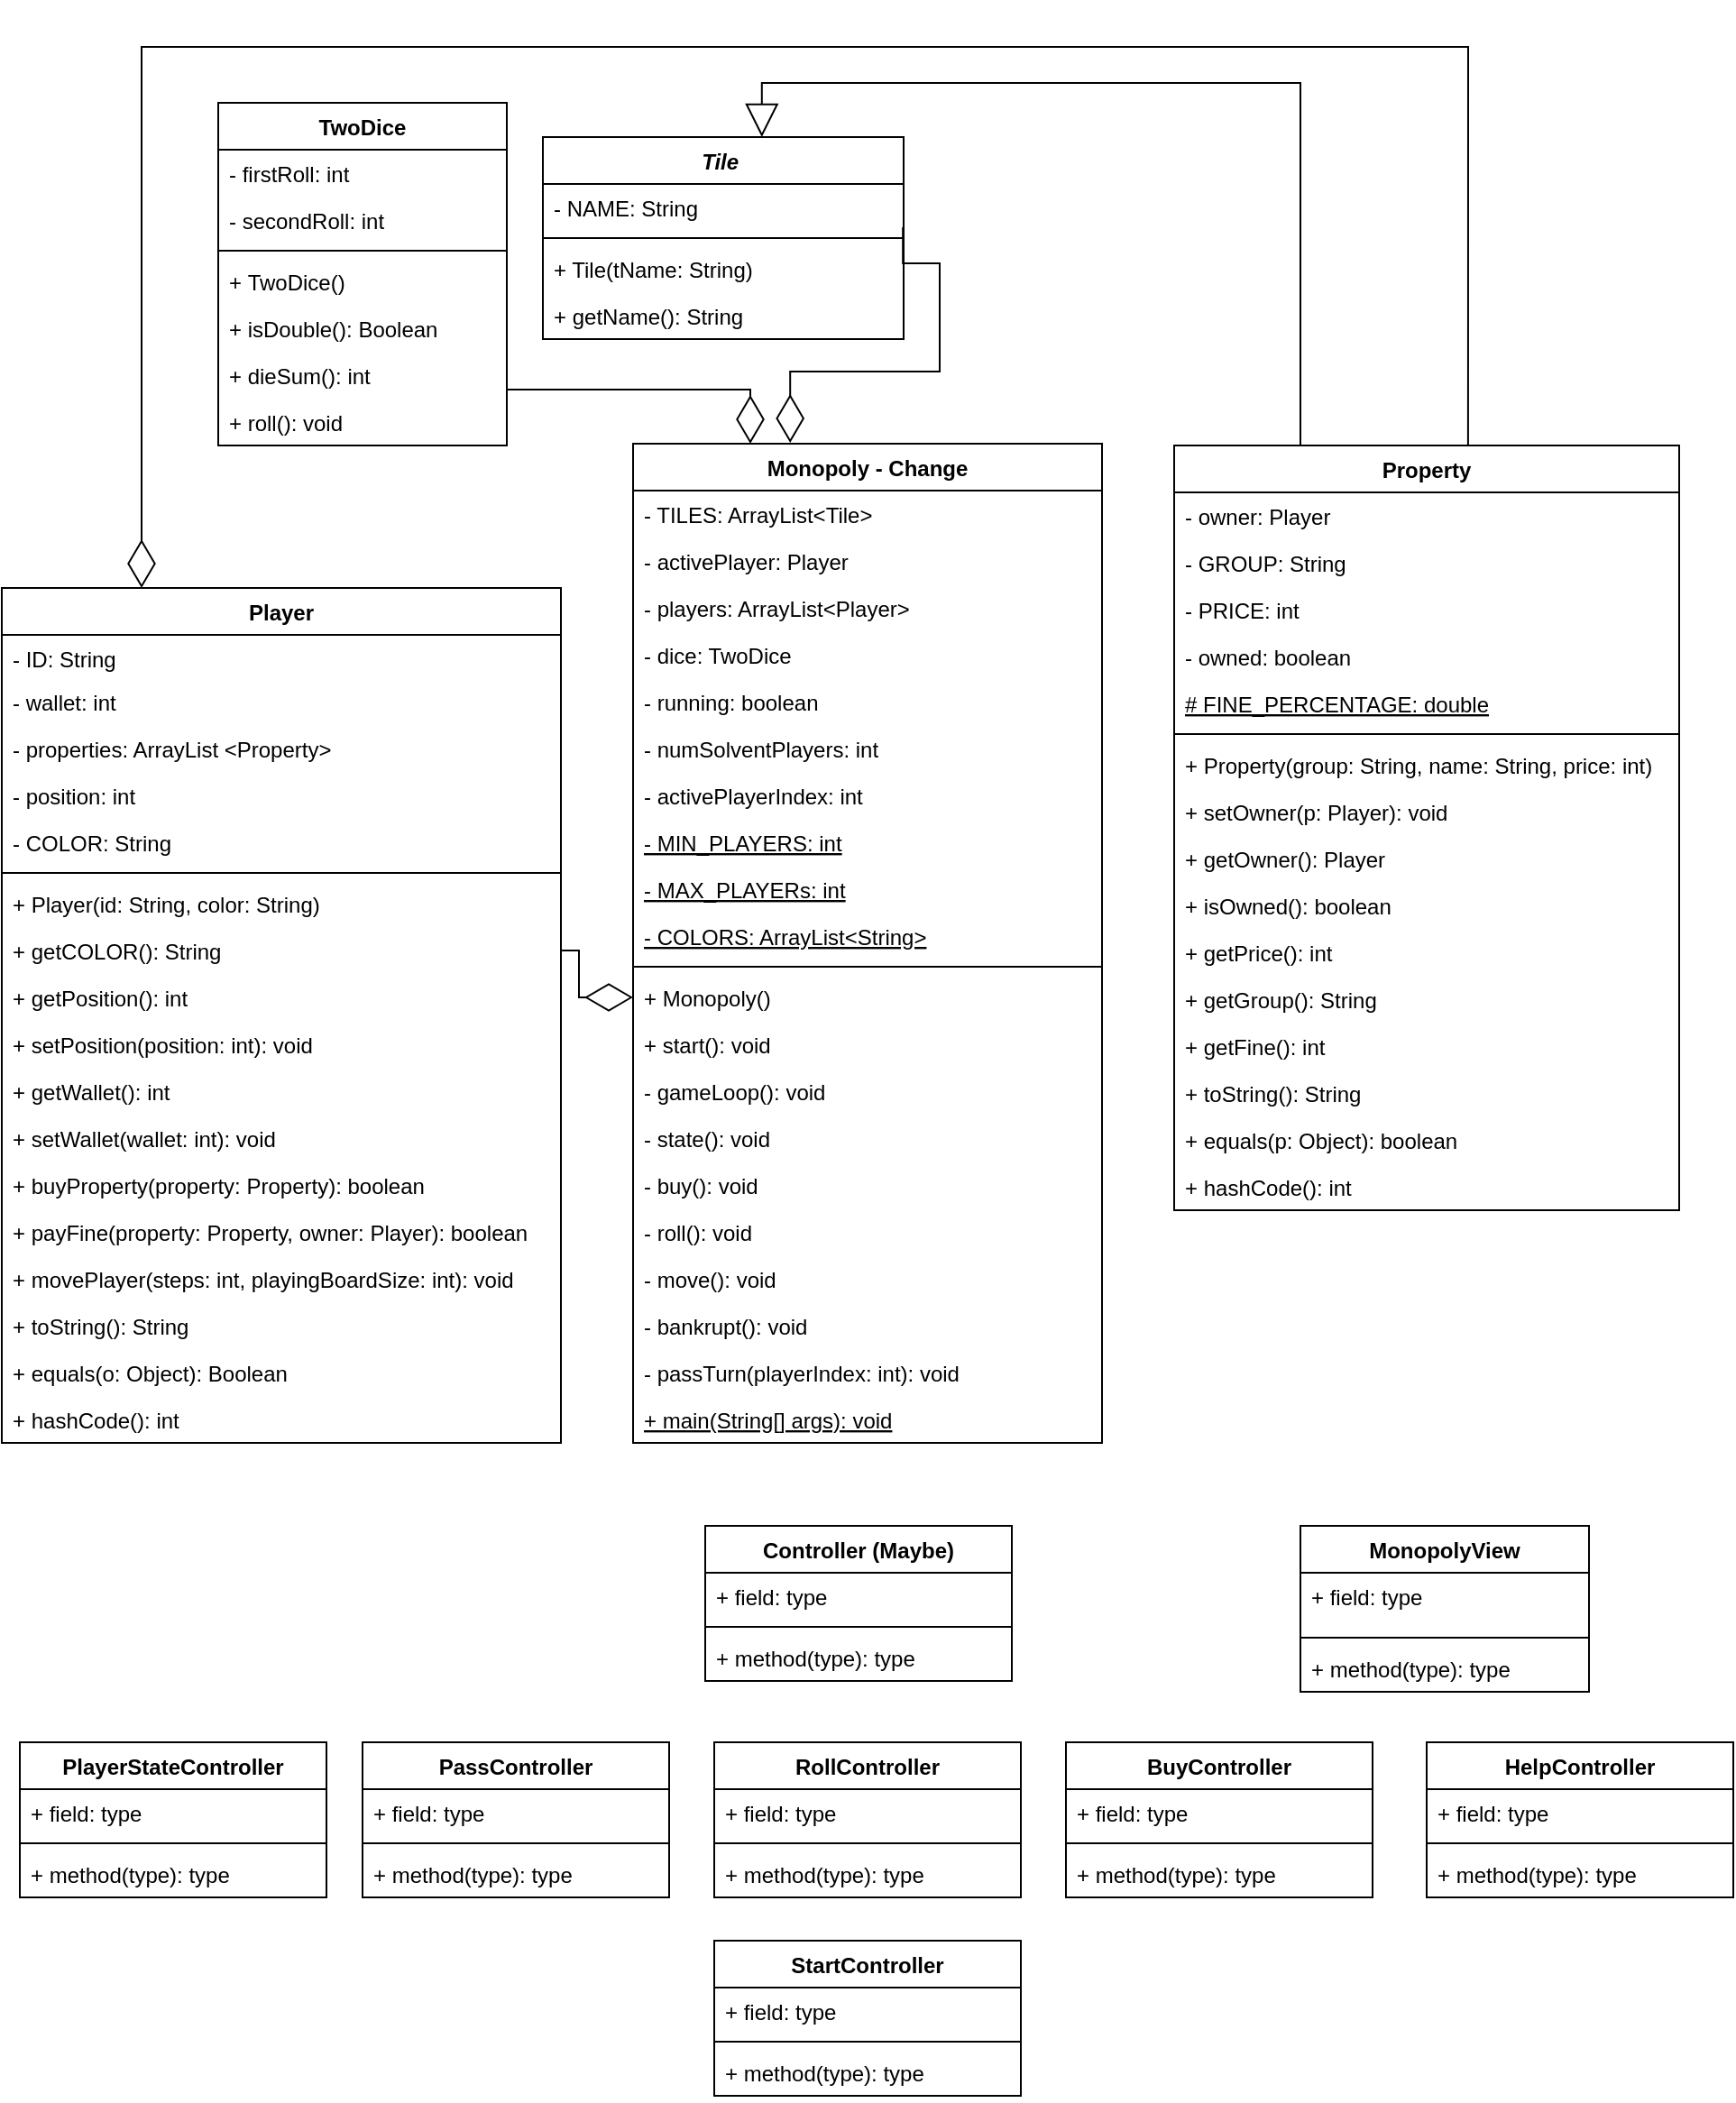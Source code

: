 <mxfile version="15.4.0" type="device"><diagram name="Page-1" id="e7e014a7-5840-1c2e-5031-d8a46d1fe8dd"><mxGraphModel dx="1278" dy="1425" grid="1" gridSize="10" guides="1" tooltips="1" connect="1" arrows="1" fold="1" page="1" pageScale="1" pageWidth="1169" pageHeight="826" background="none" math="0" shadow="0"><root><mxCell id="0"/><mxCell id="1" parent="0"/><mxCell id="EM72AjaU2sy7n-pwyy9N-53" value="Property" style="swimlane;fontStyle=1;align=center;verticalAlign=top;childLayout=stackLayout;horizontal=1;startSize=26;horizontalStack=0;resizeParent=1;resizeParentMax=0;resizeLast=0;collapsible=1;marginBottom=0;" parent="1" vertex="1"><mxGeometry x="730" y="-579" width="280" height="424" as="geometry"/></mxCell><mxCell id="EM72AjaU2sy7n-pwyy9N-74" value="- owner: Player" style="text;strokeColor=none;fillColor=none;align=left;verticalAlign=top;spacingLeft=4;spacingRight=4;overflow=hidden;rotatable=0;points=[[0,0.5],[1,0.5]];portConstraint=eastwest;" parent="EM72AjaU2sy7n-pwyy9N-53" vertex="1"><mxGeometry y="26" width="280" height="26" as="geometry"/></mxCell><mxCell id="EM72AjaU2sy7n-pwyy9N-54" value="- GROUP: String " style="text;strokeColor=none;fillColor=none;align=left;verticalAlign=top;spacingLeft=4;spacingRight=4;overflow=hidden;rotatable=0;points=[[0,0.5],[1,0.5]];portConstraint=eastwest;" parent="EM72AjaU2sy7n-pwyy9N-53" vertex="1"><mxGeometry y="52" width="280" height="26" as="geometry"/></mxCell><mxCell id="EM72AjaU2sy7n-pwyy9N-78" value="- PRICE: int" style="text;strokeColor=none;fillColor=none;align=left;verticalAlign=top;spacingLeft=4;spacingRight=4;overflow=hidden;rotatable=0;points=[[0,0.5],[1,0.5]];portConstraint=eastwest;" parent="EM72AjaU2sy7n-pwyy9N-53" vertex="1"><mxGeometry y="78" width="280" height="26" as="geometry"/></mxCell><mxCell id="EM72AjaU2sy7n-pwyy9N-79" value="- owned: boolean " style="text;strokeColor=none;fillColor=none;align=left;verticalAlign=top;spacingLeft=4;spacingRight=4;overflow=hidden;rotatable=0;points=[[0,0.5],[1,0.5]];portConstraint=eastwest;" parent="EM72AjaU2sy7n-pwyy9N-53" vertex="1"><mxGeometry y="104" width="280" height="26" as="geometry"/></mxCell><mxCell id="N30WsQ9acoEMhQVZ5L9j-1" value="# FINE_PERCENTAGE: double " style="text;strokeColor=none;fillColor=none;align=left;verticalAlign=top;spacingLeft=4;spacingRight=4;overflow=hidden;rotatable=0;points=[[0,0.5],[1,0.5]];portConstraint=eastwest;fontStyle=4" parent="EM72AjaU2sy7n-pwyy9N-53" vertex="1"><mxGeometry y="130" width="280" height="26" as="geometry"/></mxCell><mxCell id="EM72AjaU2sy7n-pwyy9N-55" value="" style="line;strokeWidth=1;fillColor=none;align=left;verticalAlign=middle;spacingTop=-1;spacingLeft=3;spacingRight=3;rotatable=0;labelPosition=right;points=[];portConstraint=eastwest;" parent="EM72AjaU2sy7n-pwyy9N-53" vertex="1"><mxGeometry y="156" width="280" height="8" as="geometry"/></mxCell><mxCell id="EM72AjaU2sy7n-pwyy9N-56" value="+ Property(group: String, name: String, price: int)" style="text;strokeColor=none;fillColor=none;align=left;verticalAlign=top;spacingLeft=4;spacingRight=4;overflow=hidden;rotatable=0;points=[[0,0.5],[1,0.5]];portConstraint=eastwest;" parent="EM72AjaU2sy7n-pwyy9N-53" vertex="1"><mxGeometry y="164" width="280" height="26" as="geometry"/></mxCell><mxCell id="IMgN8uTN7fW-McpS8vzd-9" value="+ setOwner(p: Player): void" style="text;strokeColor=none;fillColor=none;align=left;verticalAlign=top;spacingLeft=4;spacingRight=4;overflow=hidden;rotatable=0;points=[[0,0.5],[1,0.5]];portConstraint=eastwest;" parent="EM72AjaU2sy7n-pwyy9N-53" vertex="1"><mxGeometry y="190" width="280" height="26" as="geometry"/></mxCell><mxCell id="IMgN8uTN7fW-McpS8vzd-10" value="+ getOwner(): Player" style="text;strokeColor=none;fillColor=none;align=left;verticalAlign=top;spacingLeft=4;spacingRight=4;overflow=hidden;rotatable=0;points=[[0,0.5],[1,0.5]];portConstraint=eastwest;" parent="EM72AjaU2sy7n-pwyy9N-53" vertex="1"><mxGeometry y="216" width="280" height="26" as="geometry"/></mxCell><mxCell id="IMgN8uTN7fW-McpS8vzd-11" value="+ isOwned(): boolean" style="text;strokeColor=none;fillColor=none;align=left;verticalAlign=top;spacingLeft=4;spacingRight=4;overflow=hidden;rotatable=0;points=[[0,0.5],[1,0.5]];portConstraint=eastwest;" parent="EM72AjaU2sy7n-pwyy9N-53" vertex="1"><mxGeometry y="242" width="280" height="26" as="geometry"/></mxCell><mxCell id="JooVVZealbyZ0Z5Rt8r6-3" value="+ getPrice(): int" style="text;strokeColor=none;fillColor=none;align=left;verticalAlign=top;spacingLeft=4;spacingRight=4;overflow=hidden;rotatable=0;points=[[0,0.5],[1,0.5]];portConstraint=eastwest;" parent="EM72AjaU2sy7n-pwyy9N-53" vertex="1"><mxGeometry y="268" width="280" height="26" as="geometry"/></mxCell><mxCell id="IMgN8uTN7fW-McpS8vzd-12" value="+ getGroup(): String" style="text;strokeColor=none;fillColor=none;align=left;verticalAlign=top;spacingLeft=4;spacingRight=4;overflow=hidden;rotatable=0;points=[[0,0.5],[1,0.5]];portConstraint=eastwest;" parent="EM72AjaU2sy7n-pwyy9N-53" vertex="1"><mxGeometry y="294" width="280" height="26" as="geometry"/></mxCell><mxCell id="JooVVZealbyZ0Z5Rt8r6-6" value="+ getFine(): int" style="text;strokeColor=none;fillColor=none;align=left;verticalAlign=top;spacingLeft=4;spacingRight=4;overflow=hidden;rotatable=0;points=[[0,0.5],[1,0.5]];portConstraint=eastwest;" parent="EM72AjaU2sy7n-pwyy9N-53" vertex="1"><mxGeometry y="320" width="280" height="26" as="geometry"/></mxCell><mxCell id="N30WsQ9acoEMhQVZ5L9j-2" value="+ toString(): String" style="text;strokeColor=none;fillColor=none;align=left;verticalAlign=top;spacingLeft=4;spacingRight=4;overflow=hidden;rotatable=0;points=[[0,0.5],[1,0.5]];portConstraint=eastwest;" parent="EM72AjaU2sy7n-pwyy9N-53" vertex="1"><mxGeometry y="346" width="280" height="26" as="geometry"/></mxCell><mxCell id="JooVVZealbyZ0Z5Rt8r6-4" value="+ equals(p: Object): boolean" style="text;strokeColor=none;fillColor=none;align=left;verticalAlign=top;spacingLeft=4;spacingRight=4;overflow=hidden;rotatable=0;points=[[0,0.5],[1,0.5]];portConstraint=eastwest;" parent="EM72AjaU2sy7n-pwyy9N-53" vertex="1"><mxGeometry y="372" width="280" height="26" as="geometry"/></mxCell><mxCell id="JooVVZealbyZ0Z5Rt8r6-5" value="+ hashCode(): int" style="text;strokeColor=none;fillColor=none;align=left;verticalAlign=top;spacingLeft=4;spacingRight=4;overflow=hidden;rotatable=0;points=[[0,0.5],[1,0.5]];portConstraint=eastwest;" parent="EM72AjaU2sy7n-pwyy9N-53" vertex="1"><mxGeometry y="398" width="280" height="26" as="geometry"/></mxCell><mxCell id="EM72AjaU2sy7n-pwyy9N-61" value="Player" style="swimlane;fontStyle=1;align=center;verticalAlign=top;childLayout=stackLayout;horizontal=1;startSize=26;horizontalStack=0;resizeParent=1;resizeParentMax=0;resizeLast=0;collapsible=1;marginBottom=0;" parent="1" vertex="1"><mxGeometry x="80" y="-500" width="310" height="474" as="geometry"/></mxCell><mxCell id="IMgN8uTN7fW-McpS8vzd-6" value="- ID: String" style="text;strokeColor=none;fillColor=none;align=left;verticalAlign=top;spacingLeft=4;spacingRight=4;overflow=hidden;rotatable=0;points=[[0,0.5],[1,0.5]];portConstraint=eastwest;" parent="EM72AjaU2sy7n-pwyy9N-61" vertex="1"><mxGeometry y="26" width="310" height="24" as="geometry"/></mxCell><mxCell id="EM72AjaU2sy7n-pwyy9N-62" value="- wallet: int" style="text;strokeColor=none;fillColor=none;align=left;verticalAlign=top;spacingLeft=4;spacingRight=4;overflow=hidden;rotatable=0;points=[[0,0.5],[1,0.5]];portConstraint=eastwest;" parent="EM72AjaU2sy7n-pwyy9N-61" vertex="1"><mxGeometry y="50" width="310" height="26" as="geometry"/></mxCell><mxCell id="EM72AjaU2sy7n-pwyy9N-73" value="- properties: ArrayList &lt;Property&gt;" style="text;strokeColor=none;fillColor=none;align=left;verticalAlign=top;spacingLeft=4;spacingRight=4;overflow=hidden;rotatable=0;points=[[0,0.5],[1,0.5]];portConstraint=eastwest;" parent="EM72AjaU2sy7n-pwyy9N-61" vertex="1"><mxGeometry y="76" width="310" height="26" as="geometry"/></mxCell><mxCell id="EM72AjaU2sy7n-pwyy9N-75" value="- position: int" style="text;strokeColor=none;fillColor=none;align=left;verticalAlign=top;spacingLeft=4;spacingRight=4;overflow=hidden;rotatable=0;points=[[0,0.5],[1,0.5]];portConstraint=eastwest;" parent="EM72AjaU2sy7n-pwyy9N-61" vertex="1"><mxGeometry y="102" width="310" height="26" as="geometry"/></mxCell><mxCell id="EM72AjaU2sy7n-pwyy9N-76" value="- COLOR: String" style="text;strokeColor=none;fillColor=none;align=left;verticalAlign=top;spacingLeft=4;spacingRight=4;overflow=hidden;rotatable=0;points=[[0,0.5],[1,0.5]];portConstraint=eastwest;" parent="EM72AjaU2sy7n-pwyy9N-61" vertex="1"><mxGeometry y="128" width="310" height="26" as="geometry"/></mxCell><mxCell id="EM72AjaU2sy7n-pwyy9N-63" value="" style="line;strokeWidth=1;fillColor=none;align=left;verticalAlign=middle;spacingTop=-1;spacingLeft=3;spacingRight=3;rotatable=0;labelPosition=right;points=[];portConstraint=eastwest;" parent="EM72AjaU2sy7n-pwyy9N-61" vertex="1"><mxGeometry y="154" width="310" height="8" as="geometry"/></mxCell><mxCell id="IMgN8uTN7fW-McpS8vzd-5" value="+ Player(id: String, color: String)" style="text;strokeColor=none;fillColor=none;align=left;verticalAlign=top;spacingLeft=4;spacingRight=4;overflow=hidden;rotatable=0;points=[[0,0.5],[1,0.5]];portConstraint=eastwest;" parent="EM72AjaU2sy7n-pwyy9N-61" vertex="1"><mxGeometry y="162" width="310" height="26" as="geometry"/></mxCell><mxCell id="JooVVZealbyZ0Z5Rt8r6-2" value="+ getCOLOR(): String" style="text;strokeColor=none;fillColor=none;align=left;verticalAlign=top;spacingLeft=4;spacingRight=4;overflow=hidden;rotatable=0;points=[[0,0.5],[1,0.5]];portConstraint=eastwest;" parent="EM72AjaU2sy7n-pwyy9N-61" vertex="1"><mxGeometry y="188" width="310" height="26" as="geometry"/></mxCell><mxCell id="EM72AjaU2sy7n-pwyy9N-64" value="+ getPosition(): int" style="text;strokeColor=none;fillColor=none;align=left;verticalAlign=top;spacingLeft=4;spacingRight=4;overflow=hidden;rotatable=0;points=[[0,0.5],[1,0.5]];portConstraint=eastwest;" parent="EM72AjaU2sy7n-pwyy9N-61" vertex="1"><mxGeometry y="214" width="310" height="26" as="geometry"/></mxCell><mxCell id="IMgN8uTN7fW-McpS8vzd-1" value="+ setPosition(position: int): void" style="text;strokeColor=none;fillColor=none;align=left;verticalAlign=top;spacingLeft=4;spacingRight=4;overflow=hidden;rotatable=0;points=[[0,0.5],[1,0.5]];portConstraint=eastwest;" parent="EM72AjaU2sy7n-pwyy9N-61" vertex="1"><mxGeometry y="240" width="310" height="26" as="geometry"/></mxCell><mxCell id="IMgN8uTN7fW-McpS8vzd-3" value="+ getWallet(): int" style="text;strokeColor=none;fillColor=none;align=left;verticalAlign=top;spacingLeft=4;spacingRight=4;overflow=hidden;rotatable=0;points=[[0,0.5],[1,0.5]];portConstraint=eastwest;" parent="EM72AjaU2sy7n-pwyy9N-61" vertex="1"><mxGeometry y="266" width="310" height="26" as="geometry"/></mxCell><mxCell id="IMgN8uTN7fW-McpS8vzd-4" value="+ setWallet(wallet: int): void" style="text;strokeColor=none;fillColor=none;align=left;verticalAlign=top;spacingLeft=4;spacingRight=4;overflow=hidden;rotatable=0;points=[[0,0.5],[1,0.5]];portConstraint=eastwest;" parent="EM72AjaU2sy7n-pwyy9N-61" vertex="1"><mxGeometry y="292" width="310" height="26" as="geometry"/></mxCell><mxCell id="zANWXnVyaxqOJF6LD5yV-1" value="+ buyProperty(property: Property): boolean" style="text;strokeColor=none;fillColor=none;align=left;verticalAlign=top;spacingLeft=4;spacingRight=4;overflow=hidden;rotatable=0;points=[[0,0.5],[1,0.5]];portConstraint=eastwest;" parent="EM72AjaU2sy7n-pwyy9N-61" vertex="1"><mxGeometry y="318" width="310" height="26" as="geometry"/></mxCell><mxCell id="zANWXnVyaxqOJF6LD5yV-3" value="+ payFine(property: Property, owner: Player): boolean" style="text;strokeColor=none;fillColor=none;align=left;verticalAlign=top;spacingLeft=4;spacingRight=4;overflow=hidden;rotatable=0;points=[[0,0.5],[1,0.5]];portConstraint=eastwest;" parent="EM72AjaU2sy7n-pwyy9N-61" vertex="1"><mxGeometry y="344" width="310" height="26" as="geometry"/></mxCell><mxCell id="zANWXnVyaxqOJF6LD5yV-2" value="+ movePlayer(steps: int, playingBoardSize: int): void" style="text;strokeColor=none;fillColor=none;align=left;verticalAlign=top;spacingLeft=4;spacingRight=4;overflow=hidden;rotatable=0;points=[[0,0.5],[1,0.5]];portConstraint=eastwest;" parent="EM72AjaU2sy7n-pwyy9N-61" vertex="1"><mxGeometry y="370" width="310" height="26" as="geometry"/></mxCell><mxCell id="N30WsQ9acoEMhQVZ5L9j-3" value="+ toString(): String" style="text;strokeColor=none;fillColor=none;align=left;verticalAlign=top;spacingLeft=4;spacingRight=4;overflow=hidden;rotatable=0;points=[[0,0.5],[1,0.5]];portConstraint=eastwest;" parent="EM72AjaU2sy7n-pwyy9N-61" vertex="1"><mxGeometry y="396" width="310" height="26" as="geometry"/></mxCell><mxCell id="4h2WLXiA47cRPoIaFrKo-1" value="+ equals(o: Object): Boolean" style="text;strokeColor=none;fillColor=none;align=left;verticalAlign=top;spacingLeft=4;spacingRight=4;overflow=hidden;rotatable=0;points=[[0,0.5],[1,0.5]];portConstraint=eastwest;" parent="EM72AjaU2sy7n-pwyy9N-61" vertex="1"><mxGeometry y="422" width="310" height="26" as="geometry"/></mxCell><mxCell id="4h2WLXiA47cRPoIaFrKo-2" value="+ hashCode(): int" style="text;strokeColor=none;fillColor=none;align=left;verticalAlign=top;spacingLeft=4;spacingRight=4;overflow=hidden;rotatable=0;points=[[0,0.5],[1,0.5]];portConstraint=eastwest;" parent="EM72AjaU2sy7n-pwyy9N-61" vertex="1"><mxGeometry y="448" width="310" height="26" as="geometry"/></mxCell><mxCell id="EM72AjaU2sy7n-pwyy9N-65" value="Tile " style="swimlane;fontStyle=3;align=center;verticalAlign=top;childLayout=stackLayout;horizontal=1;startSize=26;horizontalStack=0;resizeParent=1;resizeParentMax=0;resizeLast=0;collapsible=1;marginBottom=0;" parent="1" vertex="1"><mxGeometry x="380" y="-750" width="200" height="112" as="geometry"/></mxCell><mxCell id="EM72AjaU2sy7n-pwyy9N-66" value="- NAME: String " style="text;strokeColor=none;fillColor=none;align=left;verticalAlign=top;spacingLeft=4;spacingRight=4;overflow=hidden;rotatable=0;points=[[0,0.5],[1,0.5]];portConstraint=eastwest;" parent="EM72AjaU2sy7n-pwyy9N-65" vertex="1"><mxGeometry y="26" width="200" height="26" as="geometry"/></mxCell><mxCell id="EM72AjaU2sy7n-pwyy9N-67" value="" style="line;strokeWidth=1;fillColor=none;align=left;verticalAlign=middle;spacingTop=-1;spacingLeft=3;spacingRight=3;rotatable=0;labelPosition=right;points=[];portConstraint=eastwest;" parent="EM72AjaU2sy7n-pwyy9N-65" vertex="1"><mxGeometry y="52" width="200" height="8" as="geometry"/></mxCell><mxCell id="EM72AjaU2sy7n-pwyy9N-68" value="+ Tile(tName: String)" style="text;strokeColor=none;fillColor=none;align=left;verticalAlign=top;spacingLeft=4;spacingRight=4;overflow=hidden;rotatable=0;points=[[0,0.5],[1,0.5]];portConstraint=eastwest;" parent="EM72AjaU2sy7n-pwyy9N-65" vertex="1"><mxGeometry y="60" width="200" height="26" as="geometry"/></mxCell><mxCell id="JooVVZealbyZ0Z5Rt8r6-1" value="+ getName(): String" style="text;strokeColor=none;fillColor=none;align=left;verticalAlign=top;spacingLeft=4;spacingRight=4;overflow=hidden;rotatable=0;points=[[0,0.5],[1,0.5]];portConstraint=eastwest;" parent="EM72AjaU2sy7n-pwyy9N-65" vertex="1"><mxGeometry y="86" width="200" height="26" as="geometry"/></mxCell><mxCell id="EM72AjaU2sy7n-pwyy9N-69" value="Monopoly - Change" style="swimlane;fontStyle=1;align=center;verticalAlign=top;childLayout=stackLayout;horizontal=1;startSize=26;horizontalStack=0;resizeParent=1;resizeParentMax=0;resizeLast=0;collapsible=1;marginBottom=0;" parent="1" vertex="1"><mxGeometry x="430" y="-580" width="260" height="554" as="geometry"/></mxCell><mxCell id="EM72AjaU2sy7n-pwyy9N-70" value="- TILES: ArrayList&lt;Tile&gt;" style="text;strokeColor=none;fillColor=none;align=left;verticalAlign=top;spacingLeft=4;spacingRight=4;overflow=hidden;rotatable=0;points=[[0,0.5],[1,0.5]];portConstraint=eastwest;" parent="EM72AjaU2sy7n-pwyy9N-69" vertex="1"><mxGeometry y="26" width="260" height="26" as="geometry"/></mxCell><mxCell id="EM72AjaU2sy7n-pwyy9N-80" value="- activePlayer: Player" style="text;strokeColor=none;fillColor=none;align=left;verticalAlign=top;spacingLeft=4;spacingRight=4;overflow=hidden;rotatable=0;points=[[0,0.5],[1,0.5]];portConstraint=eastwest;" parent="EM72AjaU2sy7n-pwyy9N-69" vertex="1"><mxGeometry y="52" width="260" height="26" as="geometry"/></mxCell><mxCell id="EM72AjaU2sy7n-pwyy9N-81" value="- players: ArrayList&lt;Player&gt;" style="text;strokeColor=none;fillColor=none;align=left;verticalAlign=top;spacingLeft=4;spacingRight=4;overflow=hidden;rotatable=0;points=[[0,0.5],[1,0.5]];portConstraint=eastwest;" parent="EM72AjaU2sy7n-pwyy9N-69" vertex="1"><mxGeometry y="78" width="260" height="26" as="geometry"/></mxCell><mxCell id="IMgN8uTN7fW-McpS8vzd-31" value="- dice: TwoDice" style="text;strokeColor=none;fillColor=none;align=left;verticalAlign=top;spacingLeft=4;spacingRight=4;overflow=hidden;rotatable=0;points=[[0,0.5],[1,0.5]];portConstraint=eastwest;" parent="EM72AjaU2sy7n-pwyy9N-69" vertex="1"><mxGeometry y="104" width="260" height="26" as="geometry"/></mxCell><mxCell id="epe_lLKA7siihyfRvnYq-1" value="- running: boolean" style="text;strokeColor=none;fillColor=none;align=left;verticalAlign=top;spacingLeft=4;spacingRight=4;overflow=hidden;rotatable=0;points=[[0,0.5],[1,0.5]];portConstraint=eastwest;" parent="EM72AjaU2sy7n-pwyy9N-69" vertex="1"><mxGeometry y="130" width="260" height="26" as="geometry"/></mxCell><mxCell id="THaOweWHr_l5ELcjlmVu-2" value="- numSolventPlayers: int" style="text;strokeColor=none;fillColor=none;align=left;verticalAlign=top;spacingLeft=4;spacingRight=4;overflow=hidden;rotatable=0;points=[[0,0.5],[1,0.5]];portConstraint=eastwest;" parent="EM72AjaU2sy7n-pwyy9N-69" vertex="1"><mxGeometry y="156" width="260" height="26" as="geometry"/></mxCell><mxCell id="epe_lLKA7siihyfRvnYq-2" value="- activePlayerIndex: int" style="text;strokeColor=none;fillColor=none;align=left;verticalAlign=top;spacingLeft=4;spacingRight=4;overflow=hidden;rotatable=0;points=[[0,0.5],[1,0.5]];portConstraint=eastwest;" parent="EM72AjaU2sy7n-pwyy9N-69" vertex="1"><mxGeometry y="182" width="260" height="26" as="geometry"/></mxCell><mxCell id="JMdItCINJrqS7sDmstyB-1" value="- MIN_PLAYERS: int" style="text;strokeColor=none;fillColor=none;align=left;verticalAlign=top;spacingLeft=4;spacingRight=4;overflow=hidden;rotatable=0;points=[[0,0.5],[1,0.5]];portConstraint=eastwest;fontStyle=4" parent="EM72AjaU2sy7n-pwyy9N-69" vertex="1"><mxGeometry y="208" width="260" height="26" as="geometry"/></mxCell><mxCell id="JMdItCINJrqS7sDmstyB-2" value="- MAX_PLAYERs: int" style="text;strokeColor=none;fillColor=none;align=left;verticalAlign=top;spacingLeft=4;spacingRight=4;overflow=hidden;rotatable=0;points=[[0,0.5],[1,0.5]];portConstraint=eastwest;fontStyle=4" parent="EM72AjaU2sy7n-pwyy9N-69" vertex="1"><mxGeometry y="234" width="260" height="26" as="geometry"/></mxCell><mxCell id="JMdItCINJrqS7sDmstyB-3" value="- COLORS: ArrayList&lt;String&gt;" style="text;strokeColor=none;fillColor=none;align=left;verticalAlign=top;spacingLeft=4;spacingRight=4;overflow=hidden;rotatable=0;points=[[0,0.5],[1,0.5]];portConstraint=eastwest;fontStyle=4" parent="EM72AjaU2sy7n-pwyy9N-69" vertex="1"><mxGeometry y="260" width="260" height="26" as="geometry"/></mxCell><mxCell id="EM72AjaU2sy7n-pwyy9N-71" value="" style="line;strokeWidth=1;fillColor=none;align=left;verticalAlign=middle;spacingTop=-1;spacingLeft=3;spacingRight=3;rotatable=0;labelPosition=right;points=[];portConstraint=eastwest;" parent="EM72AjaU2sy7n-pwyy9N-69" vertex="1"><mxGeometry y="286" width="260" height="8" as="geometry"/></mxCell><mxCell id="EM72AjaU2sy7n-pwyy9N-72" value="+ Monopoly()" style="text;strokeColor=none;fillColor=none;align=left;verticalAlign=top;spacingLeft=4;spacingRight=4;overflow=hidden;rotatable=0;points=[[0,0.5],[1,0.5]];portConstraint=eastwest;" parent="EM72AjaU2sy7n-pwyy9N-69" vertex="1"><mxGeometry y="294" width="260" height="26" as="geometry"/></mxCell><mxCell id="IMgN8uTN7fW-McpS8vzd-13" value="+ start(): void" style="text;strokeColor=none;fillColor=none;align=left;verticalAlign=top;spacingLeft=4;spacingRight=4;overflow=hidden;rotatable=0;points=[[0,0.5],[1,0.5]];portConstraint=eastwest;" parent="EM72AjaU2sy7n-pwyy9N-69" vertex="1"><mxGeometry y="320" width="260" height="26" as="geometry"/></mxCell><mxCell id="THaOweWHr_l5ELcjlmVu-3" value="- gameLoop(): void" style="text;strokeColor=none;fillColor=none;align=left;verticalAlign=top;spacingLeft=4;spacingRight=4;overflow=hidden;rotatable=0;points=[[0,0.5],[1,0.5]];portConstraint=eastwest;" parent="EM72AjaU2sy7n-pwyy9N-69" vertex="1"><mxGeometry y="346" width="260" height="26" as="geometry"/></mxCell><mxCell id="THaOweWHr_l5ELcjlmVu-1" value="- state(): void" style="text;strokeColor=none;fillColor=none;align=left;verticalAlign=top;spacingLeft=4;spacingRight=4;overflow=hidden;rotatable=0;points=[[0,0.5],[1,0.5]];portConstraint=eastwest;" parent="EM72AjaU2sy7n-pwyy9N-69" vertex="1"><mxGeometry y="372" width="260" height="26" as="geometry"/></mxCell><mxCell id="IMgN8uTN7fW-McpS8vzd-14" value="- buy(): void" style="text;strokeColor=none;fillColor=none;align=left;verticalAlign=top;spacingLeft=4;spacingRight=4;overflow=hidden;rotatable=0;points=[[0,0.5],[1,0.5]];portConstraint=eastwest;" parent="EM72AjaU2sy7n-pwyy9N-69" vertex="1"><mxGeometry y="398" width="260" height="26" as="geometry"/></mxCell><mxCell id="IMgN8uTN7fW-McpS8vzd-18" value="- roll(): void " style="text;strokeColor=none;fillColor=none;align=left;verticalAlign=top;spacingLeft=4;spacingRight=4;overflow=hidden;rotatable=0;points=[[0,0.5],[1,0.5]];portConstraint=eastwest;" parent="EM72AjaU2sy7n-pwyy9N-69" vertex="1"><mxGeometry y="424" width="260" height="26" as="geometry"/></mxCell><mxCell id="IMgN8uTN7fW-McpS8vzd-19" value="- move(): void" style="text;strokeColor=none;fillColor=none;align=left;verticalAlign=top;spacingLeft=4;spacingRight=4;overflow=hidden;rotatable=0;points=[[0,0.5],[1,0.5]];portConstraint=eastwest;" parent="EM72AjaU2sy7n-pwyy9N-69" vertex="1"><mxGeometry y="450" width="260" height="26" as="geometry"/></mxCell><mxCell id="epe_lLKA7siihyfRvnYq-3" value="- bankrupt(): void" style="text;strokeColor=none;fillColor=none;align=left;verticalAlign=top;spacingLeft=4;spacingRight=4;overflow=hidden;rotatable=0;points=[[0,0.5],[1,0.5]];portConstraint=eastwest;" parent="EM72AjaU2sy7n-pwyy9N-69" vertex="1"><mxGeometry y="476" width="260" height="26" as="geometry"/></mxCell><mxCell id="IMgN8uTN7fW-McpS8vzd-17" value="- passTurn(playerIndex: int): void " style="text;strokeColor=none;fillColor=none;align=left;verticalAlign=top;spacingLeft=4;spacingRight=4;overflow=hidden;rotatable=0;points=[[0,0.5],[1,0.5]];portConstraint=eastwest;" parent="EM72AjaU2sy7n-pwyy9N-69" vertex="1"><mxGeometry y="502" width="260" height="26" as="geometry"/></mxCell><mxCell id="IMgN8uTN7fW-McpS8vzd-15" value="+ main(String[] args): void" style="text;strokeColor=none;fillColor=none;align=left;verticalAlign=top;spacingLeft=4;spacingRight=4;overflow=hidden;rotatable=0;points=[[0,0.5],[1,0.5]];portConstraint=eastwest;fontStyle=4" parent="EM72AjaU2sy7n-pwyy9N-69" vertex="1"><mxGeometry y="528" width="260" height="26" as="geometry"/></mxCell><mxCell id="IMgN8uTN7fW-McpS8vzd-20" value="TwoDice" style="swimlane;fontStyle=1;align=center;verticalAlign=top;childLayout=stackLayout;horizontal=1;startSize=26;horizontalStack=0;resizeParent=1;resizeParentMax=0;resizeLast=0;collapsible=1;marginBottom=0;" parent="1" vertex="1"><mxGeometry x="200" y="-769" width="160" height="190" as="geometry"/></mxCell><mxCell id="IMgN8uTN7fW-McpS8vzd-21" value="- firstRoll: int&#10;" style="text;strokeColor=none;fillColor=none;align=left;verticalAlign=top;spacingLeft=4;spacingRight=4;overflow=hidden;rotatable=0;points=[[0,0.5],[1,0.5]];portConstraint=eastwest;" parent="IMgN8uTN7fW-McpS8vzd-20" vertex="1"><mxGeometry y="26" width="160" height="26" as="geometry"/></mxCell><mxCell id="IMgN8uTN7fW-McpS8vzd-28" value="- secondRoll: int&#10;" style="text;strokeColor=none;fillColor=none;align=left;verticalAlign=top;spacingLeft=4;spacingRight=4;overflow=hidden;rotatable=0;points=[[0,0.5],[1,0.5]];portConstraint=eastwest;" parent="IMgN8uTN7fW-McpS8vzd-20" vertex="1"><mxGeometry y="52" width="160" height="26" as="geometry"/></mxCell><mxCell id="IMgN8uTN7fW-McpS8vzd-22" value="" style="line;strokeWidth=1;fillColor=none;align=left;verticalAlign=middle;spacingTop=-1;spacingLeft=3;spacingRight=3;rotatable=0;labelPosition=right;points=[];portConstraint=eastwest;" parent="IMgN8uTN7fW-McpS8vzd-20" vertex="1"><mxGeometry y="78" width="160" height="8" as="geometry"/></mxCell><mxCell id="IMgN8uTN7fW-McpS8vzd-23" value="+ TwoDice()" style="text;strokeColor=none;fillColor=none;align=left;verticalAlign=top;spacingLeft=4;spacingRight=4;overflow=hidden;rotatable=0;points=[[0,0.5],[1,0.5]];portConstraint=eastwest;fontStyle=0" parent="IMgN8uTN7fW-McpS8vzd-20" vertex="1"><mxGeometry y="86" width="160" height="26" as="geometry"/></mxCell><mxCell id="IMgN8uTN7fW-McpS8vzd-29" value="+ isDouble(): Boolean" style="text;strokeColor=none;fillColor=none;align=left;verticalAlign=top;spacingLeft=4;spacingRight=4;overflow=hidden;rotatable=0;points=[[0,0.5],[1,0.5]];portConstraint=eastwest;" parent="IMgN8uTN7fW-McpS8vzd-20" vertex="1"><mxGeometry y="112" width="160" height="26" as="geometry"/></mxCell><mxCell id="IMgN8uTN7fW-McpS8vzd-25" value="+ dieSum(): int" style="text;strokeColor=none;fillColor=none;align=left;verticalAlign=top;spacingLeft=4;spacingRight=4;overflow=hidden;rotatable=0;points=[[0,0.5],[1,0.5]];portConstraint=eastwest;" parent="IMgN8uTN7fW-McpS8vzd-20" vertex="1"><mxGeometry y="138" width="160" height="26" as="geometry"/></mxCell><mxCell id="IMgN8uTN7fW-McpS8vzd-30" value="+ roll(): void" style="text;strokeColor=none;fillColor=none;align=left;verticalAlign=top;spacingLeft=4;spacingRight=4;overflow=hidden;rotatable=0;points=[[0,0.5],[1,0.5]];portConstraint=eastwest;" parent="IMgN8uTN7fW-McpS8vzd-20" vertex="1"><mxGeometry y="164" width="160" height="26" as="geometry"/></mxCell><mxCell id="IMgN8uTN7fW-McpS8vzd-33" value="" style="endArrow=block;endSize=16;endFill=0;html=1;rounded=0;edgeStyle=orthogonalEdgeStyle;entryX=0.607;entryY=0;entryDx=0;entryDy=0;entryPerimeter=0;exitX=0.25;exitY=0;exitDx=0;exitDy=0;" parent="1" source="EM72AjaU2sy7n-pwyy9N-53" target="EM72AjaU2sy7n-pwyy9N-65" edge="1"><mxGeometry width="160" relative="1" as="geometry"><mxPoint x="879" y="-680" as="sourcePoint"/><mxPoint x="805" y="-741" as="targetPoint"/><Array as="points"><mxPoint x="800" y="-780"/><mxPoint x="501" y="-780"/></Array></mxGeometry></mxCell><mxCell id="IMgN8uTN7fW-McpS8vzd-35" value="" style="endArrow=diamondThin;endFill=0;endSize=24;html=1;rounded=0;edgeStyle=orthogonalEdgeStyle;entryX=0.335;entryY=-0.001;entryDx=0;entryDy=0;exitX=0.998;exitY=0.923;exitDx=0;exitDy=0;exitPerimeter=0;entryPerimeter=0;" parent="1" source="EM72AjaU2sy7n-pwyy9N-66" target="EM72AjaU2sy7n-pwyy9N-69" edge="1"><mxGeometry width="160" relative="1" as="geometry"><mxPoint x="620" y="-590" as="sourcePoint"/><mxPoint x="700" y="-556.5" as="targetPoint"/><Array as="points"><mxPoint x="580" y="-680"/><mxPoint x="600" y="-680"/><mxPoint x="600" y="-620"/><mxPoint x="517" y="-620"/></Array></mxGeometry></mxCell><mxCell id="IMgN8uTN7fW-McpS8vzd-36" value="" style="endArrow=diamondThin;endFill=0;endSize=24;html=1;rounded=0;edgeStyle=orthogonalEdgeStyle;entryX=0.25;entryY=0;entryDx=0;entryDy=0;exitX=1;exitY=0.5;exitDx=0;exitDy=0;" parent="1" source="IMgN8uTN7fW-McpS8vzd-30" target="EM72AjaU2sy7n-pwyy9N-69" edge="1"><mxGeometry width="160" relative="1" as="geometry"><mxPoint x="685" y="-540" as="sourcePoint"/><mxPoint x="555" y="-530" as="targetPoint"/><Array as="points"><mxPoint x="360" y="-610"/><mxPoint x="495" y="-610"/></Array></mxGeometry></mxCell><mxCell id="IMgN8uTN7fW-McpS8vzd-37" value="" style="endArrow=diamondThin;endFill=0;endSize=24;html=1;rounded=0;edgeStyle=orthogonalEdgeStyle;entryX=0;entryY=0.5;entryDx=0;entryDy=0;exitX=1;exitY=0.5;exitDx=0;exitDy=0;" parent="1" source="JooVVZealbyZ0Z5Rt8r6-2" target="EM72AjaU2sy7n-pwyy9N-72" edge="1"><mxGeometry width="160" relative="1" as="geometry"><mxPoint x="551" y="-120" as="sourcePoint"/><mxPoint x="524.52" y="-422" as="targetPoint"/><Array as="points"><mxPoint x="400" y="-299"/><mxPoint x="400" y="-273"/></Array></mxGeometry></mxCell><mxCell id="IMgN8uTN7fW-McpS8vzd-50" value="" style="endArrow=diamondThin;endFill=0;endSize=24;html=1;rounded=0;edgeStyle=orthogonalEdgeStyle;exitX=0.582;exitY=0;exitDx=0;exitDy=0;exitPerimeter=0;entryX=0.25;entryY=0;entryDx=0;entryDy=0;" parent="1" source="EM72AjaU2sy7n-pwyy9N-53" target="EM72AjaU2sy7n-pwyy9N-61" edge="1"><mxGeometry width="160" relative="1" as="geometry"><mxPoint x="970" y="-840" as="sourcePoint"/><mxPoint x="188.4" y="-590" as="targetPoint"/><Array as="points"><mxPoint x="893" y="-800"/><mxPoint x="158" y="-800"/></Array></mxGeometry></mxCell><mxCell id="A1_xYQg2GyINxWnR0uAt-1" value="Controller (Maybe)" style="swimlane;fontStyle=1;align=center;verticalAlign=top;childLayout=stackLayout;horizontal=1;startSize=26;horizontalStack=0;resizeParent=1;resizeParentMax=0;resizeLast=0;collapsible=1;marginBottom=0;" vertex="1" parent="1"><mxGeometry x="470" y="20" width="170" height="86" as="geometry"/></mxCell><mxCell id="A1_xYQg2GyINxWnR0uAt-2" value="+ field: type" style="text;strokeColor=none;fillColor=none;align=left;verticalAlign=top;spacingLeft=4;spacingRight=4;overflow=hidden;rotatable=0;points=[[0,0.5],[1,0.5]];portConstraint=eastwest;" vertex="1" parent="A1_xYQg2GyINxWnR0uAt-1"><mxGeometry y="26" width="170" height="26" as="geometry"/></mxCell><mxCell id="A1_xYQg2GyINxWnR0uAt-3" value="" style="line;strokeWidth=1;fillColor=none;align=left;verticalAlign=middle;spacingTop=-1;spacingLeft=3;spacingRight=3;rotatable=0;labelPosition=right;points=[];portConstraint=eastwest;" vertex="1" parent="A1_xYQg2GyINxWnR0uAt-1"><mxGeometry y="52" width="170" height="8" as="geometry"/></mxCell><mxCell id="A1_xYQg2GyINxWnR0uAt-4" value="+ method(type): type" style="text;strokeColor=none;fillColor=none;align=left;verticalAlign=top;spacingLeft=4;spacingRight=4;overflow=hidden;rotatable=0;points=[[0,0.5],[1,0.5]];portConstraint=eastwest;" vertex="1" parent="A1_xYQg2GyINxWnR0uAt-1"><mxGeometry y="60" width="170" height="26" as="geometry"/></mxCell><mxCell id="A1_xYQg2GyINxWnR0uAt-5" value="MonopolyView" style="swimlane;fontStyle=1;align=center;verticalAlign=top;childLayout=stackLayout;horizontal=1;startSize=26;horizontalStack=0;resizeParent=1;resizeParentMax=0;resizeLast=0;collapsible=1;marginBottom=0;" vertex="1" parent="1"><mxGeometry x="800" y="20" width="160" height="92" as="geometry"/></mxCell><mxCell id="A1_xYQg2GyINxWnR0uAt-6" value="+ field: type" style="text;strokeColor=none;fillColor=none;align=left;verticalAlign=top;spacingLeft=4;spacingRight=4;overflow=hidden;rotatable=0;points=[[0,0.5],[1,0.5]];portConstraint=eastwest;" vertex="1" parent="A1_xYQg2GyINxWnR0uAt-5"><mxGeometry y="26" width="160" height="32" as="geometry"/></mxCell><mxCell id="A1_xYQg2GyINxWnR0uAt-7" value="" style="line;strokeWidth=1;fillColor=none;align=left;verticalAlign=middle;spacingTop=-1;spacingLeft=3;spacingRight=3;rotatable=0;labelPosition=right;points=[];portConstraint=eastwest;" vertex="1" parent="A1_xYQg2GyINxWnR0uAt-5"><mxGeometry y="58" width="160" height="8" as="geometry"/></mxCell><mxCell id="A1_xYQg2GyINxWnR0uAt-8" value="+ method(type): type" style="text;strokeColor=none;fillColor=none;align=left;verticalAlign=top;spacingLeft=4;spacingRight=4;overflow=hidden;rotatable=0;points=[[0,0.5],[1,0.5]];portConstraint=eastwest;" vertex="1" parent="A1_xYQg2GyINxWnR0uAt-5"><mxGeometry y="66" width="160" height="26" as="geometry"/></mxCell><mxCell id="A1_xYQg2GyINxWnR0uAt-9" value="PlayerStateController" style="swimlane;fontStyle=1;align=center;verticalAlign=top;childLayout=stackLayout;horizontal=1;startSize=26;horizontalStack=0;resizeParent=1;resizeParentMax=0;resizeLast=0;collapsible=1;marginBottom=0;" vertex="1" parent="1"><mxGeometry x="90" y="140" width="170" height="86" as="geometry"/></mxCell><mxCell id="A1_xYQg2GyINxWnR0uAt-10" value="+ field: type" style="text;strokeColor=none;fillColor=none;align=left;verticalAlign=top;spacingLeft=4;spacingRight=4;overflow=hidden;rotatable=0;points=[[0,0.5],[1,0.5]];portConstraint=eastwest;" vertex="1" parent="A1_xYQg2GyINxWnR0uAt-9"><mxGeometry y="26" width="170" height="26" as="geometry"/></mxCell><mxCell id="A1_xYQg2GyINxWnR0uAt-11" value="" style="line;strokeWidth=1;fillColor=none;align=left;verticalAlign=middle;spacingTop=-1;spacingLeft=3;spacingRight=3;rotatable=0;labelPosition=right;points=[];portConstraint=eastwest;" vertex="1" parent="A1_xYQg2GyINxWnR0uAt-9"><mxGeometry y="52" width="170" height="8" as="geometry"/></mxCell><mxCell id="A1_xYQg2GyINxWnR0uAt-12" value="+ method(type): type" style="text;strokeColor=none;fillColor=none;align=left;verticalAlign=top;spacingLeft=4;spacingRight=4;overflow=hidden;rotatable=0;points=[[0,0.5],[1,0.5]];portConstraint=eastwest;" vertex="1" parent="A1_xYQg2GyINxWnR0uAt-9"><mxGeometry y="60" width="170" height="26" as="geometry"/></mxCell><mxCell id="A1_xYQg2GyINxWnR0uAt-13" value="HelpController" style="swimlane;fontStyle=1;align=center;verticalAlign=top;childLayout=stackLayout;horizontal=1;startSize=26;horizontalStack=0;resizeParent=1;resizeParentMax=0;resizeLast=0;collapsible=1;marginBottom=0;" vertex="1" parent="1"><mxGeometry x="870" y="140" width="170" height="86" as="geometry"/></mxCell><mxCell id="A1_xYQg2GyINxWnR0uAt-14" value="+ field: type" style="text;strokeColor=none;fillColor=none;align=left;verticalAlign=top;spacingLeft=4;spacingRight=4;overflow=hidden;rotatable=0;points=[[0,0.5],[1,0.5]];portConstraint=eastwest;" vertex="1" parent="A1_xYQg2GyINxWnR0uAt-13"><mxGeometry y="26" width="170" height="26" as="geometry"/></mxCell><mxCell id="A1_xYQg2GyINxWnR0uAt-15" value="" style="line;strokeWidth=1;fillColor=none;align=left;verticalAlign=middle;spacingTop=-1;spacingLeft=3;spacingRight=3;rotatable=0;labelPosition=right;points=[];portConstraint=eastwest;" vertex="1" parent="A1_xYQg2GyINxWnR0uAt-13"><mxGeometry y="52" width="170" height="8" as="geometry"/></mxCell><mxCell id="A1_xYQg2GyINxWnR0uAt-16" value="+ method(type): type" style="text;strokeColor=none;fillColor=none;align=left;verticalAlign=top;spacingLeft=4;spacingRight=4;overflow=hidden;rotatable=0;points=[[0,0.5],[1,0.5]];portConstraint=eastwest;" vertex="1" parent="A1_xYQg2GyINxWnR0uAt-13"><mxGeometry y="60" width="170" height="26" as="geometry"/></mxCell><mxCell id="A1_xYQg2GyINxWnR0uAt-17" value="BuyController" style="swimlane;fontStyle=1;align=center;verticalAlign=top;childLayout=stackLayout;horizontal=1;startSize=26;horizontalStack=0;resizeParent=1;resizeParentMax=0;resizeLast=0;collapsible=1;marginBottom=0;" vertex="1" parent="1"><mxGeometry x="670" y="140" width="170" height="86" as="geometry"/></mxCell><mxCell id="A1_xYQg2GyINxWnR0uAt-18" value="+ field: type" style="text;strokeColor=none;fillColor=none;align=left;verticalAlign=top;spacingLeft=4;spacingRight=4;overflow=hidden;rotatable=0;points=[[0,0.5],[1,0.5]];portConstraint=eastwest;" vertex="1" parent="A1_xYQg2GyINxWnR0uAt-17"><mxGeometry y="26" width="170" height="26" as="geometry"/></mxCell><mxCell id="A1_xYQg2GyINxWnR0uAt-19" value="" style="line;strokeWidth=1;fillColor=none;align=left;verticalAlign=middle;spacingTop=-1;spacingLeft=3;spacingRight=3;rotatable=0;labelPosition=right;points=[];portConstraint=eastwest;" vertex="1" parent="A1_xYQg2GyINxWnR0uAt-17"><mxGeometry y="52" width="170" height="8" as="geometry"/></mxCell><mxCell id="A1_xYQg2GyINxWnR0uAt-20" value="+ method(type): type" style="text;strokeColor=none;fillColor=none;align=left;verticalAlign=top;spacingLeft=4;spacingRight=4;overflow=hidden;rotatable=0;points=[[0,0.5],[1,0.5]];portConstraint=eastwest;" vertex="1" parent="A1_xYQg2GyINxWnR0uAt-17"><mxGeometry y="60" width="170" height="26" as="geometry"/></mxCell><mxCell id="A1_xYQg2GyINxWnR0uAt-21" value="RollController" style="swimlane;fontStyle=1;align=center;verticalAlign=top;childLayout=stackLayout;horizontal=1;startSize=26;horizontalStack=0;resizeParent=1;resizeParentMax=0;resizeLast=0;collapsible=1;marginBottom=0;" vertex="1" parent="1"><mxGeometry x="475" y="140" width="170" height="86" as="geometry"/></mxCell><mxCell id="A1_xYQg2GyINxWnR0uAt-22" value="+ field: type" style="text;strokeColor=none;fillColor=none;align=left;verticalAlign=top;spacingLeft=4;spacingRight=4;overflow=hidden;rotatable=0;points=[[0,0.5],[1,0.5]];portConstraint=eastwest;" vertex="1" parent="A1_xYQg2GyINxWnR0uAt-21"><mxGeometry y="26" width="170" height="26" as="geometry"/></mxCell><mxCell id="A1_xYQg2GyINxWnR0uAt-23" value="" style="line;strokeWidth=1;fillColor=none;align=left;verticalAlign=middle;spacingTop=-1;spacingLeft=3;spacingRight=3;rotatable=0;labelPosition=right;points=[];portConstraint=eastwest;" vertex="1" parent="A1_xYQg2GyINxWnR0uAt-21"><mxGeometry y="52" width="170" height="8" as="geometry"/></mxCell><mxCell id="A1_xYQg2GyINxWnR0uAt-24" value="+ method(type): type" style="text;strokeColor=none;fillColor=none;align=left;verticalAlign=top;spacingLeft=4;spacingRight=4;overflow=hidden;rotatable=0;points=[[0,0.5],[1,0.5]];portConstraint=eastwest;" vertex="1" parent="A1_xYQg2GyINxWnR0uAt-21"><mxGeometry y="60" width="170" height="26" as="geometry"/></mxCell><mxCell id="A1_xYQg2GyINxWnR0uAt-25" value="PassController" style="swimlane;fontStyle=1;align=center;verticalAlign=top;childLayout=stackLayout;horizontal=1;startSize=26;horizontalStack=0;resizeParent=1;resizeParentMax=0;resizeLast=0;collapsible=1;marginBottom=0;" vertex="1" parent="1"><mxGeometry x="280" y="140" width="170" height="86" as="geometry"/></mxCell><mxCell id="A1_xYQg2GyINxWnR0uAt-26" value="+ field: type" style="text;strokeColor=none;fillColor=none;align=left;verticalAlign=top;spacingLeft=4;spacingRight=4;overflow=hidden;rotatable=0;points=[[0,0.5],[1,0.5]];portConstraint=eastwest;" vertex="1" parent="A1_xYQg2GyINxWnR0uAt-25"><mxGeometry y="26" width="170" height="26" as="geometry"/></mxCell><mxCell id="A1_xYQg2GyINxWnR0uAt-27" value="" style="line;strokeWidth=1;fillColor=none;align=left;verticalAlign=middle;spacingTop=-1;spacingLeft=3;spacingRight=3;rotatable=0;labelPosition=right;points=[];portConstraint=eastwest;" vertex="1" parent="A1_xYQg2GyINxWnR0uAt-25"><mxGeometry y="52" width="170" height="8" as="geometry"/></mxCell><mxCell id="A1_xYQg2GyINxWnR0uAt-28" value="+ method(type): type" style="text;strokeColor=none;fillColor=none;align=left;verticalAlign=top;spacingLeft=4;spacingRight=4;overflow=hidden;rotatable=0;points=[[0,0.5],[1,0.5]];portConstraint=eastwest;" vertex="1" parent="A1_xYQg2GyINxWnR0uAt-25"><mxGeometry y="60" width="170" height="26" as="geometry"/></mxCell><mxCell id="A1_xYQg2GyINxWnR0uAt-29" value="StartController" style="swimlane;fontStyle=1;align=center;verticalAlign=top;childLayout=stackLayout;horizontal=1;startSize=26;horizontalStack=0;resizeParent=1;resizeParentMax=0;resizeLast=0;collapsible=1;marginBottom=0;" vertex="1" parent="1"><mxGeometry x="475" y="250" width="170" height="86" as="geometry"/></mxCell><mxCell id="A1_xYQg2GyINxWnR0uAt-30" value="+ field: type" style="text;strokeColor=none;fillColor=none;align=left;verticalAlign=top;spacingLeft=4;spacingRight=4;overflow=hidden;rotatable=0;points=[[0,0.5],[1,0.5]];portConstraint=eastwest;" vertex="1" parent="A1_xYQg2GyINxWnR0uAt-29"><mxGeometry y="26" width="170" height="26" as="geometry"/></mxCell><mxCell id="A1_xYQg2GyINxWnR0uAt-31" value="" style="line;strokeWidth=1;fillColor=none;align=left;verticalAlign=middle;spacingTop=-1;spacingLeft=3;spacingRight=3;rotatable=0;labelPosition=right;points=[];portConstraint=eastwest;" vertex="1" parent="A1_xYQg2GyINxWnR0uAt-29"><mxGeometry y="52" width="170" height="8" as="geometry"/></mxCell><mxCell id="A1_xYQg2GyINxWnR0uAt-32" value="+ method(type): type" style="text;strokeColor=none;fillColor=none;align=left;verticalAlign=top;spacingLeft=4;spacingRight=4;overflow=hidden;rotatable=0;points=[[0,0.5],[1,0.5]];portConstraint=eastwest;" vertex="1" parent="A1_xYQg2GyINxWnR0uAt-29"><mxGeometry y="60" width="170" height="26" as="geometry"/></mxCell></root></mxGraphModel></diagram></mxfile>